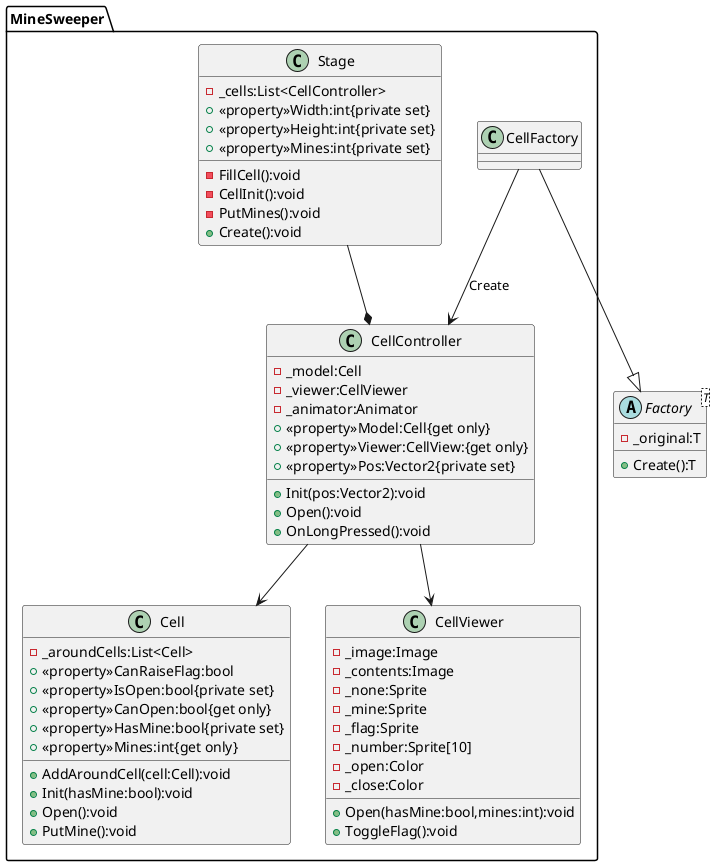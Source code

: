 @startuml MineSweeper

package MineSweeper
{
    class Cell
    {
        -_aroundCells:List<Cell>
        +<<property>>CanRaiseFlag:bool
        +<<property>>IsOpen:bool{private set}
        +<<property>>CanOpen:bool{get only}
        +<<property>>HasMine:bool{private set}
        +<<property>>Mines:int{get only}
        +AddAroundCell(cell:Cell):void
        +Init(hasMine:bool):void
        +Open():void
        +PutMine():void
    }
    class CellViewer
    {
        -_image:Image
        -_contents:Image
        -_none:Sprite
        -_mine:Sprite
        -_flag:Sprite
        -_number:Sprite[10]
        -_open:Color
        -_close:Color
        +Open(hasMine:bool,mines:int):void
        +ToggleFlag():void
    }
    class CellController
    {
        -_model:Cell
        -_viewer:CellViewer
        -_animator:Animator
        +<<property>>Model:Cell{get only}
        +<<property>>Viewer:CellView:{get only}
        +<<property>>Pos:Vector2{private set}
        +Init(pos:Vector2):void
        +Open():void
        +OnLongPressed():void
    }
    class CellFactory
    class Stage
    {
        -_cells:List<CellController>
        +<<property>>Width:int{private set}
        +<<property>>Height:int{private set}
        +<<property>>Mines:int{private set}
        -FillCell():void
        -CellInit():void
        -PutMines():void
        +Create():void
    }
}

abstract Factory<T>
{
    -_original:T
    +Create():T
}

CellFactory --|> Factory
CellFactory --> CellController : Create
CellController --> Cell
CellController --> CellViewer
Stage --* CellController

@enduml